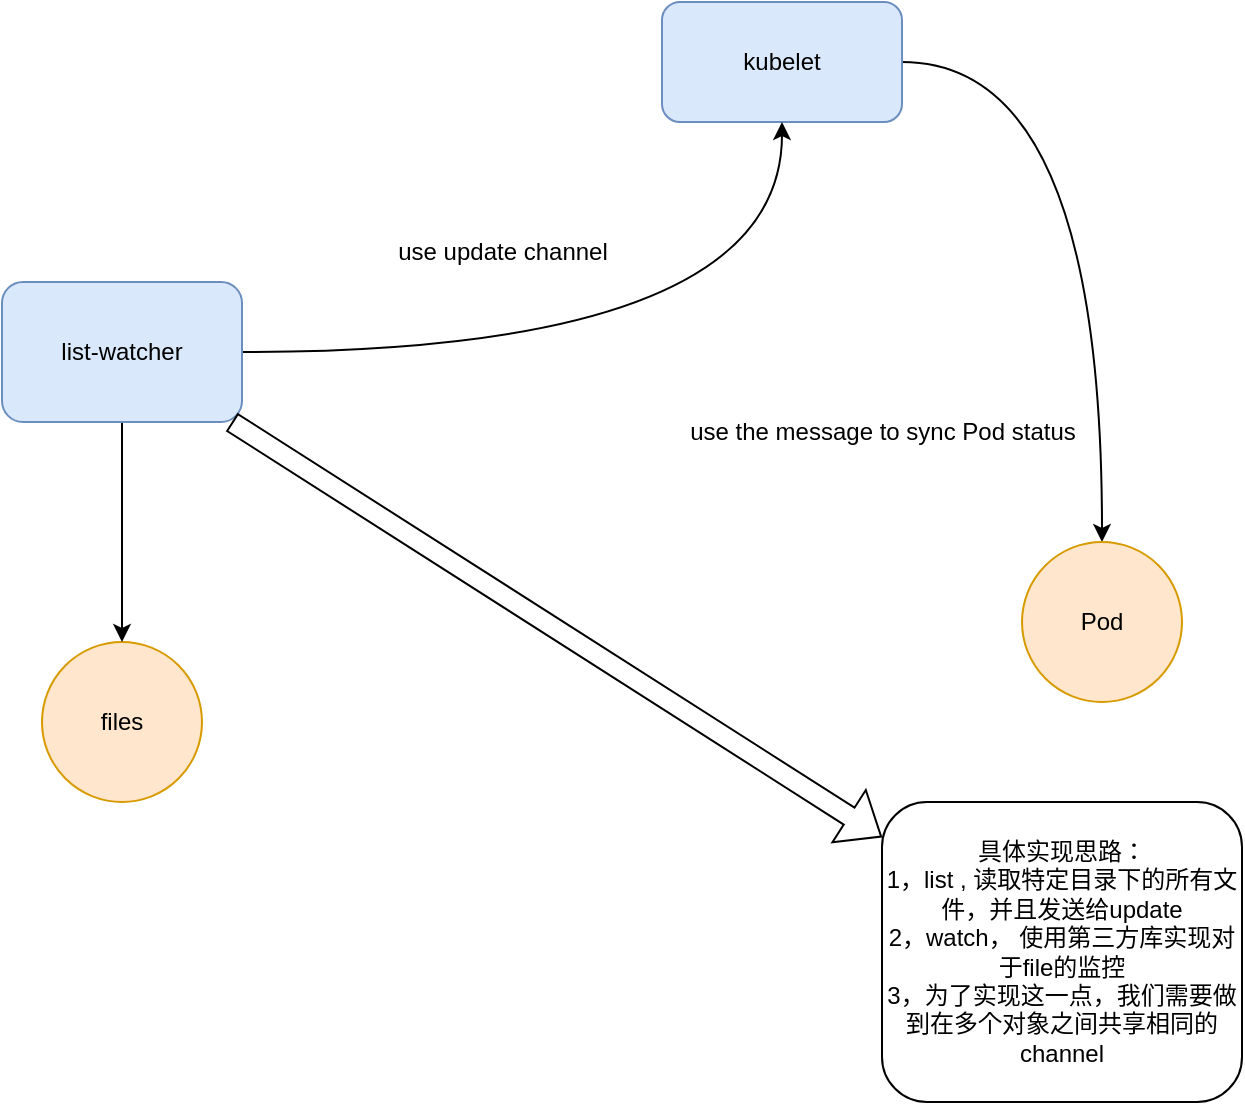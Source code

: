 <mxfile version="21.2.9" type="device">
  <diagram name="第 1 页" id="zCL5YYoa86r6GZOC3r9Z">
    <mxGraphModel dx="1134" dy="788" grid="1" gridSize="10" guides="1" tooltips="1" connect="1" arrows="1" fold="1" page="1" pageScale="1" pageWidth="827" pageHeight="1169" math="0" shadow="0">
      <root>
        <mxCell id="0" />
        <mxCell id="1" parent="0" />
        <mxCell id="1YXgp7df5B8HKHKZny2V-9" style="edgeStyle=orthogonalEdgeStyle;rounded=0;orthogonalLoop=1;jettySize=auto;html=1;exitX=1;exitY=0.5;exitDx=0;exitDy=0;entryX=0.5;entryY=0;entryDx=0;entryDy=0;curved=1;" parent="1" source="1YXgp7df5B8HKHKZny2V-1" target="1YXgp7df5B8HKHKZny2V-8" edge="1">
          <mxGeometry relative="1" as="geometry" />
        </mxCell>
        <mxCell id="1YXgp7df5B8HKHKZny2V-1" value="kubelet" style="rounded=1;whiteSpace=wrap;html=1;fillColor=#dae8fc;strokeColor=#6c8ebf;" parent="1" vertex="1">
          <mxGeometry x="430" y="130" width="120" height="60" as="geometry" />
        </mxCell>
        <mxCell id="1YXgp7df5B8HKHKZny2V-2" value="files" style="ellipse;whiteSpace=wrap;html=1;aspect=fixed;fillColor=#ffe6cc;strokeColor=#d79b00;" parent="1" vertex="1">
          <mxGeometry x="120" y="450" width="80" height="80" as="geometry" />
        </mxCell>
        <mxCell id="1YXgp7df5B8HKHKZny2V-4" style="edgeStyle=orthogonalEdgeStyle;rounded=0;orthogonalLoop=1;jettySize=auto;html=1;exitX=0.5;exitY=1;exitDx=0;exitDy=0;" parent="1" source="1YXgp7df5B8HKHKZny2V-3" target="1YXgp7df5B8HKHKZny2V-2" edge="1">
          <mxGeometry relative="1" as="geometry" />
        </mxCell>
        <mxCell id="1YXgp7df5B8HKHKZny2V-5" style="edgeStyle=orthogonalEdgeStyle;rounded=0;orthogonalLoop=1;jettySize=auto;html=1;exitX=1;exitY=0.5;exitDx=0;exitDy=0;entryX=0.5;entryY=1;entryDx=0;entryDy=0;curved=1;" parent="1" source="1YXgp7df5B8HKHKZny2V-3" target="1YXgp7df5B8HKHKZny2V-1" edge="1">
          <mxGeometry relative="1" as="geometry" />
        </mxCell>
        <mxCell id="1YXgp7df5B8HKHKZny2V-3" value="list-watcher" style="rounded=1;whiteSpace=wrap;html=1;fillColor=#dae8fc;strokeColor=#6c8ebf;" parent="1" vertex="1">
          <mxGeometry x="100" y="270" width="120" height="70" as="geometry" />
        </mxCell>
        <mxCell id="1YXgp7df5B8HKHKZny2V-6" value="use update channel" style="text;html=1;align=center;verticalAlign=middle;resizable=0;points=[];autosize=1;strokeColor=none;fillColor=none;" parent="1" vertex="1">
          <mxGeometry x="285" y="240" width="130" height="30" as="geometry" />
        </mxCell>
        <mxCell id="1YXgp7df5B8HKHKZny2V-8" value="Pod" style="ellipse;whiteSpace=wrap;html=1;aspect=fixed;fillColor=#ffe6cc;strokeColor=#d79b00;" parent="1" vertex="1">
          <mxGeometry x="610" y="400" width="80" height="80" as="geometry" />
        </mxCell>
        <mxCell id="1YXgp7df5B8HKHKZny2V-10" value="use the message to sync Pod status" style="text;html=1;align=center;verticalAlign=middle;resizable=0;points=[];autosize=1;strokeColor=none;fillColor=none;" parent="1" vertex="1">
          <mxGeometry x="430" y="330" width="220" height="30" as="geometry" />
        </mxCell>
        <mxCell id="1YXgp7df5B8HKHKZny2V-11" value="" style="shape=flexArrow;endArrow=classic;html=1;rounded=0;" parent="1" source="1YXgp7df5B8HKHKZny2V-3" target="1YXgp7df5B8HKHKZny2V-12" edge="1">
          <mxGeometry width="50" height="50" relative="1" as="geometry">
            <mxPoint x="220" y="340" as="sourcePoint" />
            <mxPoint x="420" y="560" as="targetPoint" />
          </mxGeometry>
        </mxCell>
        <mxCell id="1YXgp7df5B8HKHKZny2V-12" value="具体实现思路：&lt;br&gt;1，list , 读取特定目录下的所有文件，并且发送给update&lt;br&gt;2，watch， 使用第三方库实现对于file的监控&lt;br&gt;3，为了实现这一点，我们需要做到在多个对象之间共享相同的channel" style="rounded=1;whiteSpace=wrap;html=1;" parent="1" vertex="1">
          <mxGeometry x="540" y="530" width="180" height="150" as="geometry" />
        </mxCell>
      </root>
    </mxGraphModel>
  </diagram>
</mxfile>
